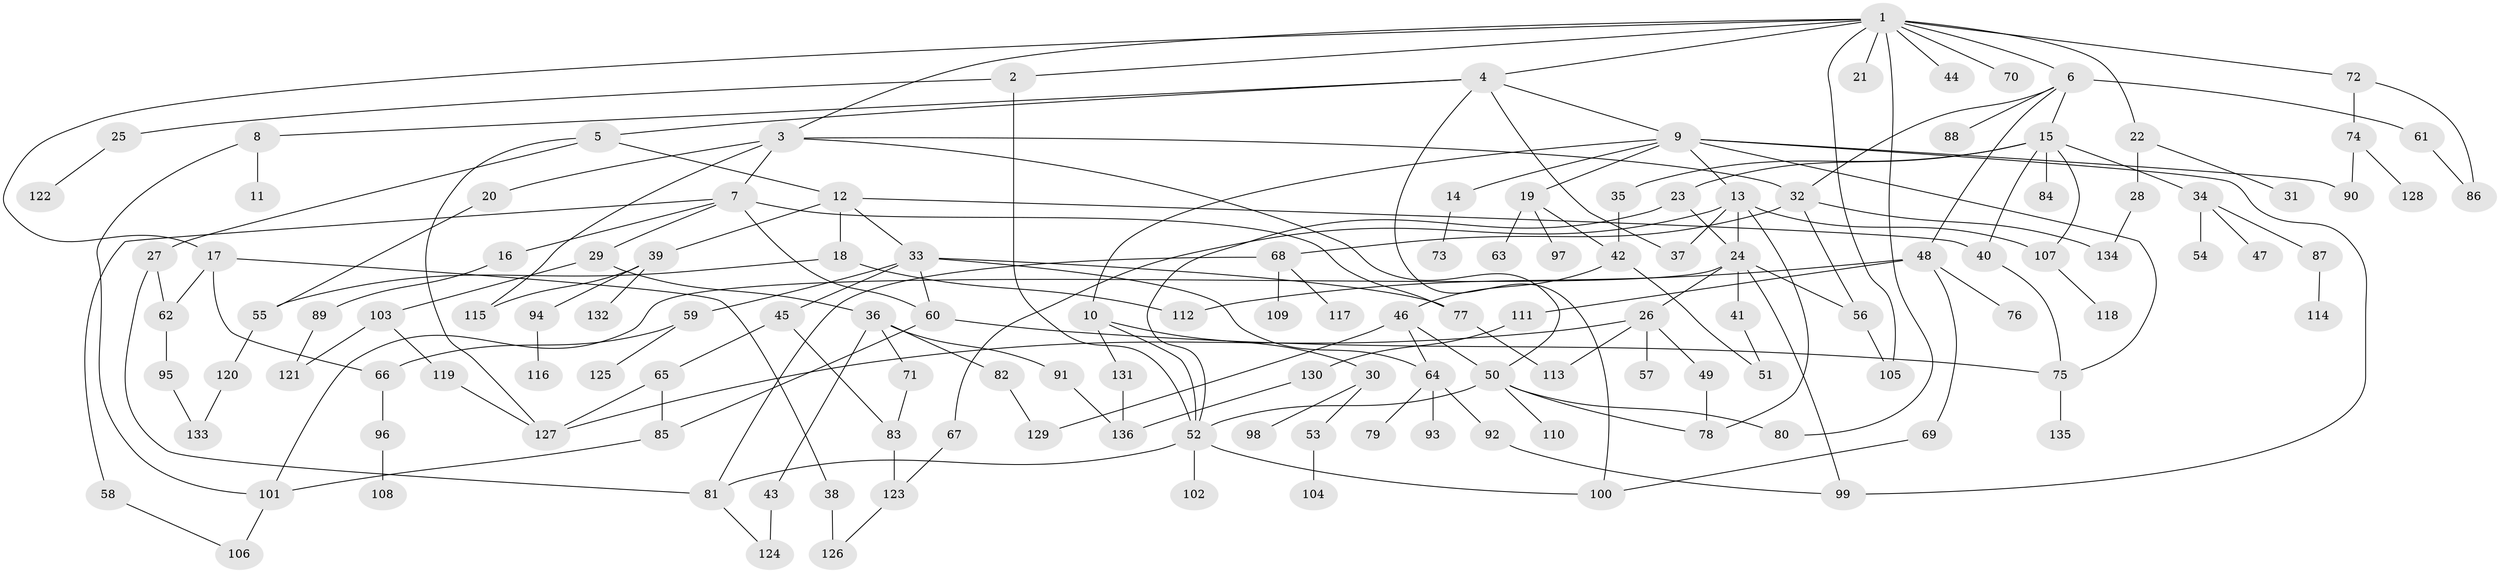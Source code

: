 // coarse degree distribution, {14: 0.010752688172043012, 3: 0.17204301075268819, 6: 0.03225806451612903, 8: 0.043010752688172046, 11: 0.010752688172043012, 10: 0.010752688172043012, 1: 0.23655913978494625, 7: 0.021505376344086023, 2: 0.3225806451612903, 4: 0.06451612903225806, 5: 0.07526881720430108}
// Generated by graph-tools (version 1.1) at 2025/41/03/06/25 10:41:30]
// undirected, 136 vertices, 187 edges
graph export_dot {
graph [start="1"]
  node [color=gray90,style=filled];
  1;
  2;
  3;
  4;
  5;
  6;
  7;
  8;
  9;
  10;
  11;
  12;
  13;
  14;
  15;
  16;
  17;
  18;
  19;
  20;
  21;
  22;
  23;
  24;
  25;
  26;
  27;
  28;
  29;
  30;
  31;
  32;
  33;
  34;
  35;
  36;
  37;
  38;
  39;
  40;
  41;
  42;
  43;
  44;
  45;
  46;
  47;
  48;
  49;
  50;
  51;
  52;
  53;
  54;
  55;
  56;
  57;
  58;
  59;
  60;
  61;
  62;
  63;
  64;
  65;
  66;
  67;
  68;
  69;
  70;
  71;
  72;
  73;
  74;
  75;
  76;
  77;
  78;
  79;
  80;
  81;
  82;
  83;
  84;
  85;
  86;
  87;
  88;
  89;
  90;
  91;
  92;
  93;
  94;
  95;
  96;
  97;
  98;
  99;
  100;
  101;
  102;
  103;
  104;
  105;
  106;
  107;
  108;
  109;
  110;
  111;
  112;
  113;
  114;
  115;
  116;
  117;
  118;
  119;
  120;
  121;
  122;
  123;
  124;
  125;
  126;
  127;
  128;
  129;
  130;
  131;
  132;
  133;
  134;
  135;
  136;
  1 -- 2;
  1 -- 3;
  1 -- 4;
  1 -- 6;
  1 -- 17;
  1 -- 21;
  1 -- 22;
  1 -- 44;
  1 -- 70;
  1 -- 72;
  1 -- 80;
  1 -- 105;
  2 -- 25;
  2 -- 52;
  3 -- 7;
  3 -- 20;
  3 -- 115;
  3 -- 32;
  3 -- 50;
  4 -- 5;
  4 -- 8;
  4 -- 9;
  4 -- 37;
  4 -- 100;
  5 -- 12;
  5 -- 27;
  5 -- 127;
  6 -- 15;
  6 -- 32;
  6 -- 48;
  6 -- 61;
  6 -- 88;
  7 -- 16;
  7 -- 29;
  7 -- 58;
  7 -- 60;
  7 -- 77;
  8 -- 11;
  8 -- 101;
  9 -- 10;
  9 -- 13;
  9 -- 14;
  9 -- 19;
  9 -- 90;
  9 -- 75;
  9 -- 99;
  10 -- 30;
  10 -- 131;
  10 -- 52;
  12 -- 18;
  12 -- 33;
  12 -- 39;
  12 -- 40;
  13 -- 24;
  13 -- 67;
  13 -- 107;
  13 -- 37;
  13 -- 78;
  14 -- 73;
  15 -- 23;
  15 -- 34;
  15 -- 35;
  15 -- 84;
  15 -- 107;
  15 -- 40;
  16 -- 89;
  17 -- 38;
  17 -- 66;
  17 -- 62;
  18 -- 112;
  18 -- 55;
  19 -- 42;
  19 -- 63;
  19 -- 97;
  20 -- 55;
  22 -- 28;
  22 -- 31;
  23 -- 52;
  23 -- 24;
  24 -- 26;
  24 -- 41;
  24 -- 56;
  24 -- 99;
  24 -- 101;
  25 -- 122;
  26 -- 49;
  26 -- 57;
  26 -- 113;
  26 -- 127;
  27 -- 62;
  27 -- 81;
  28 -- 134;
  29 -- 36;
  29 -- 103;
  30 -- 53;
  30 -- 98;
  32 -- 68;
  32 -- 134;
  32 -- 56;
  33 -- 45;
  33 -- 59;
  33 -- 77;
  33 -- 60;
  33 -- 64;
  34 -- 47;
  34 -- 54;
  34 -- 87;
  35 -- 42;
  36 -- 43;
  36 -- 71;
  36 -- 82;
  36 -- 91;
  38 -- 126;
  39 -- 94;
  39 -- 132;
  39 -- 115;
  40 -- 75;
  41 -- 51;
  42 -- 46;
  42 -- 51;
  43 -- 124;
  45 -- 65;
  45 -- 83;
  46 -- 50;
  46 -- 64;
  46 -- 129;
  48 -- 69;
  48 -- 76;
  48 -- 111;
  48 -- 112;
  49 -- 78;
  50 -- 110;
  50 -- 52;
  50 -- 80;
  50 -- 78;
  52 -- 102;
  52 -- 100;
  52 -- 81;
  53 -- 104;
  55 -- 120;
  56 -- 105;
  58 -- 106;
  59 -- 125;
  59 -- 66;
  60 -- 85;
  60 -- 75;
  61 -- 86;
  62 -- 95;
  64 -- 79;
  64 -- 92;
  64 -- 93;
  65 -- 85;
  65 -- 127;
  66 -- 96;
  67 -- 123;
  68 -- 81;
  68 -- 109;
  68 -- 117;
  69 -- 100;
  71 -- 83;
  72 -- 74;
  72 -- 86;
  74 -- 128;
  74 -- 90;
  75 -- 135;
  77 -- 113;
  81 -- 124;
  82 -- 129;
  83 -- 123;
  85 -- 101;
  87 -- 114;
  89 -- 121;
  91 -- 136;
  92 -- 99;
  94 -- 116;
  95 -- 133;
  96 -- 108;
  101 -- 106;
  103 -- 119;
  103 -- 121;
  107 -- 118;
  111 -- 130;
  119 -- 127;
  120 -- 133;
  123 -- 126;
  130 -- 136;
  131 -- 136;
}
